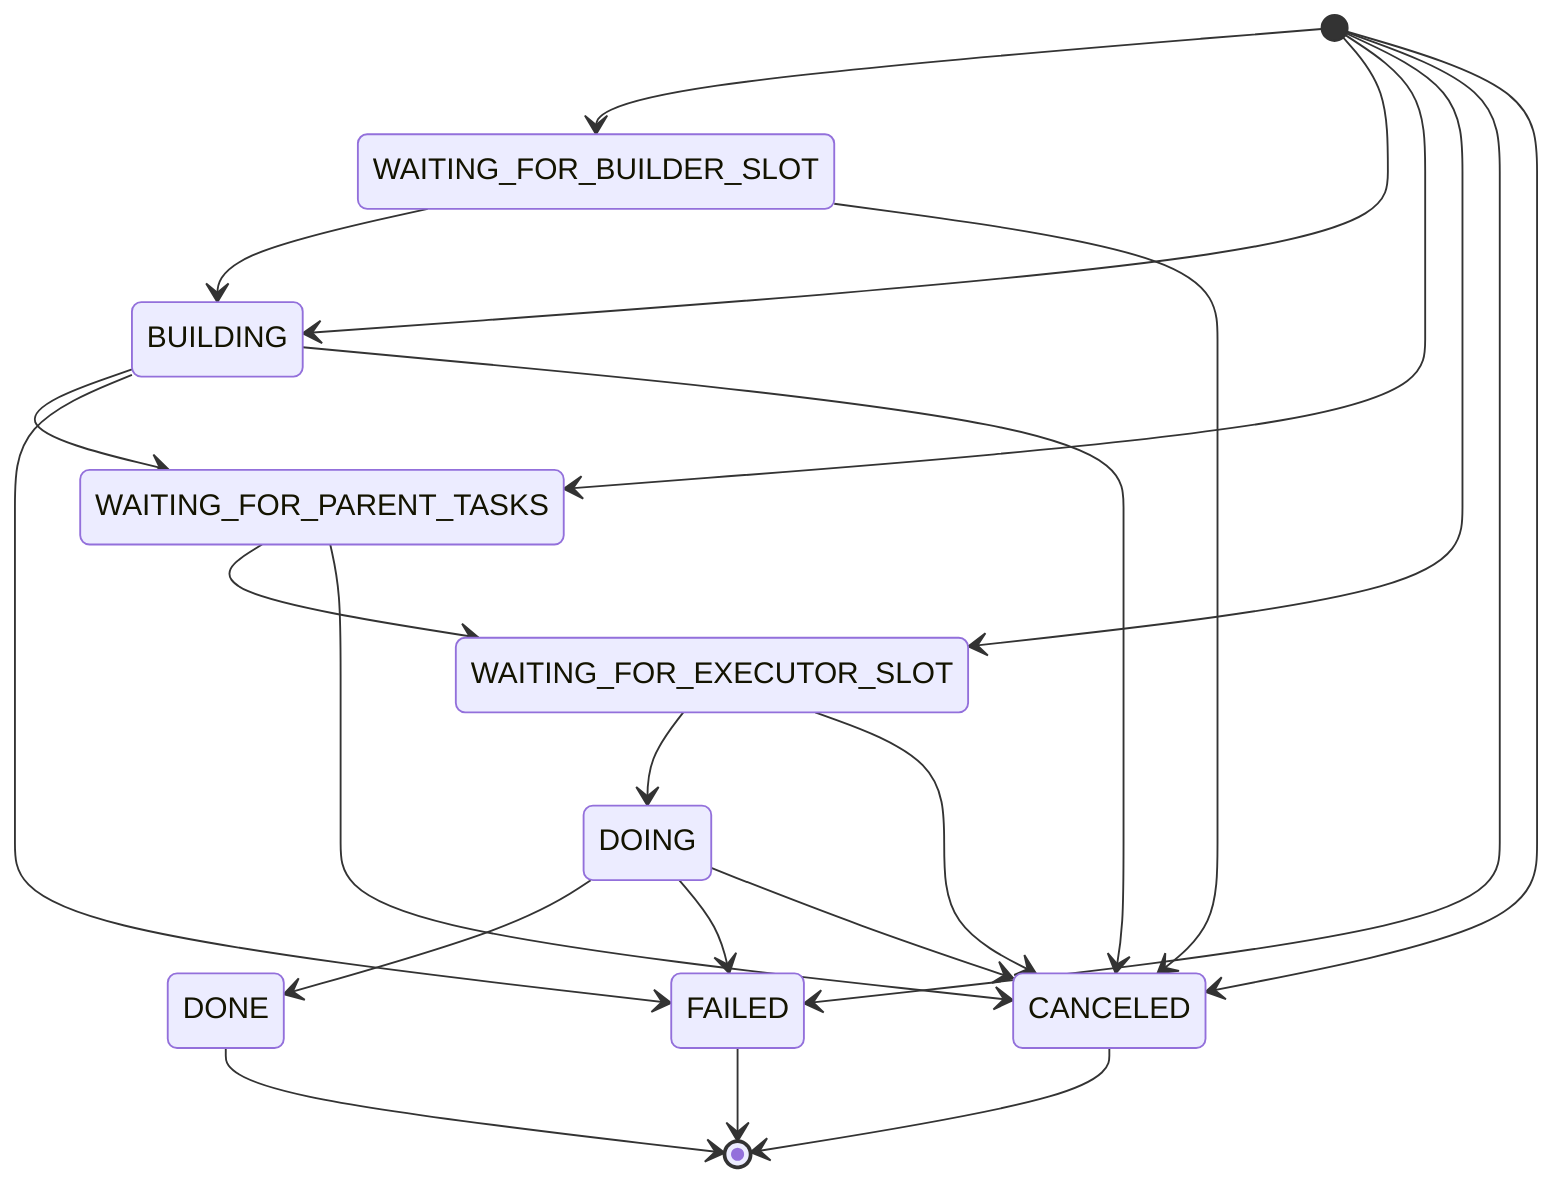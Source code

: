 stateDiagram-v2
    waitingBuilding: WAITING_FOR_BUILDER_SLOT
	building: BUILDING
	waitingParent: WAITING_FOR_PARENT_TASKS
	waitingExecutor: WAITING_FOR_EXECUTOR_SLOT
	doing: DOING
	canceled: CANCELED
	failed: FAILED
	done: DONE


	[*] --> waitingBuilding
	[*] --> building
	[*] --> waitingParent
	[*] --> waitingExecutor
	[*] --> failed
    [*] --> canceled

	waitingBuilding --> building
	building --> waitingParent
	waitingParent --> waitingExecutor
	waitingExecutor --> doing
	doing --> done
	done --> [*]

	
	building --> failed
	doing --> failed
	failed --> [*]
	
	waitingBuilding --> canceled
	building --> canceled
	waitingParent --> canceled
	waitingExecutor --> canceled
	doing --> canceled
	canceled --> [*]